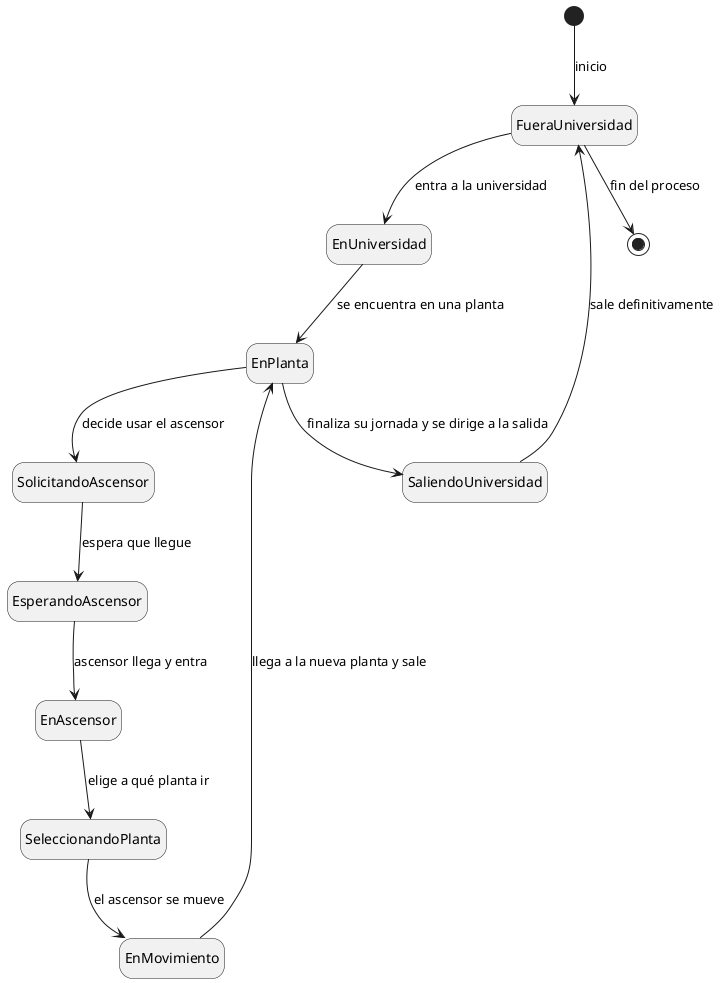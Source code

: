 @startuml DdE_Persona
hide empty description

[*] --> FueraUniversidad : inicio
FueraUniversidad --> EnUniversidad : entra a la universidad

EnUniversidad --> EnPlanta : se encuentra en una planta

EnPlanta --> SolicitandoAscensor : decide usar el ascensor
SolicitandoAscensor --> EsperandoAscensor : espera que llegue
EsperandoAscensor --> EnAscensor : ascensor llega y entra
EnAscensor --> SeleccionandoPlanta : elige a qué planta ir
SeleccionandoPlanta --> EnMovimiento : el ascensor se mueve
EnMovimiento --> EnPlanta : llega a la nueva planta y sale

EnPlanta --> SaliendoUniversidad : finaliza su jornada y se dirige a la salida
SaliendoUniversidad --> FueraUniversidad : sale definitivamente

FueraUniversidad --> [*] : fin del proceso

@enduml
